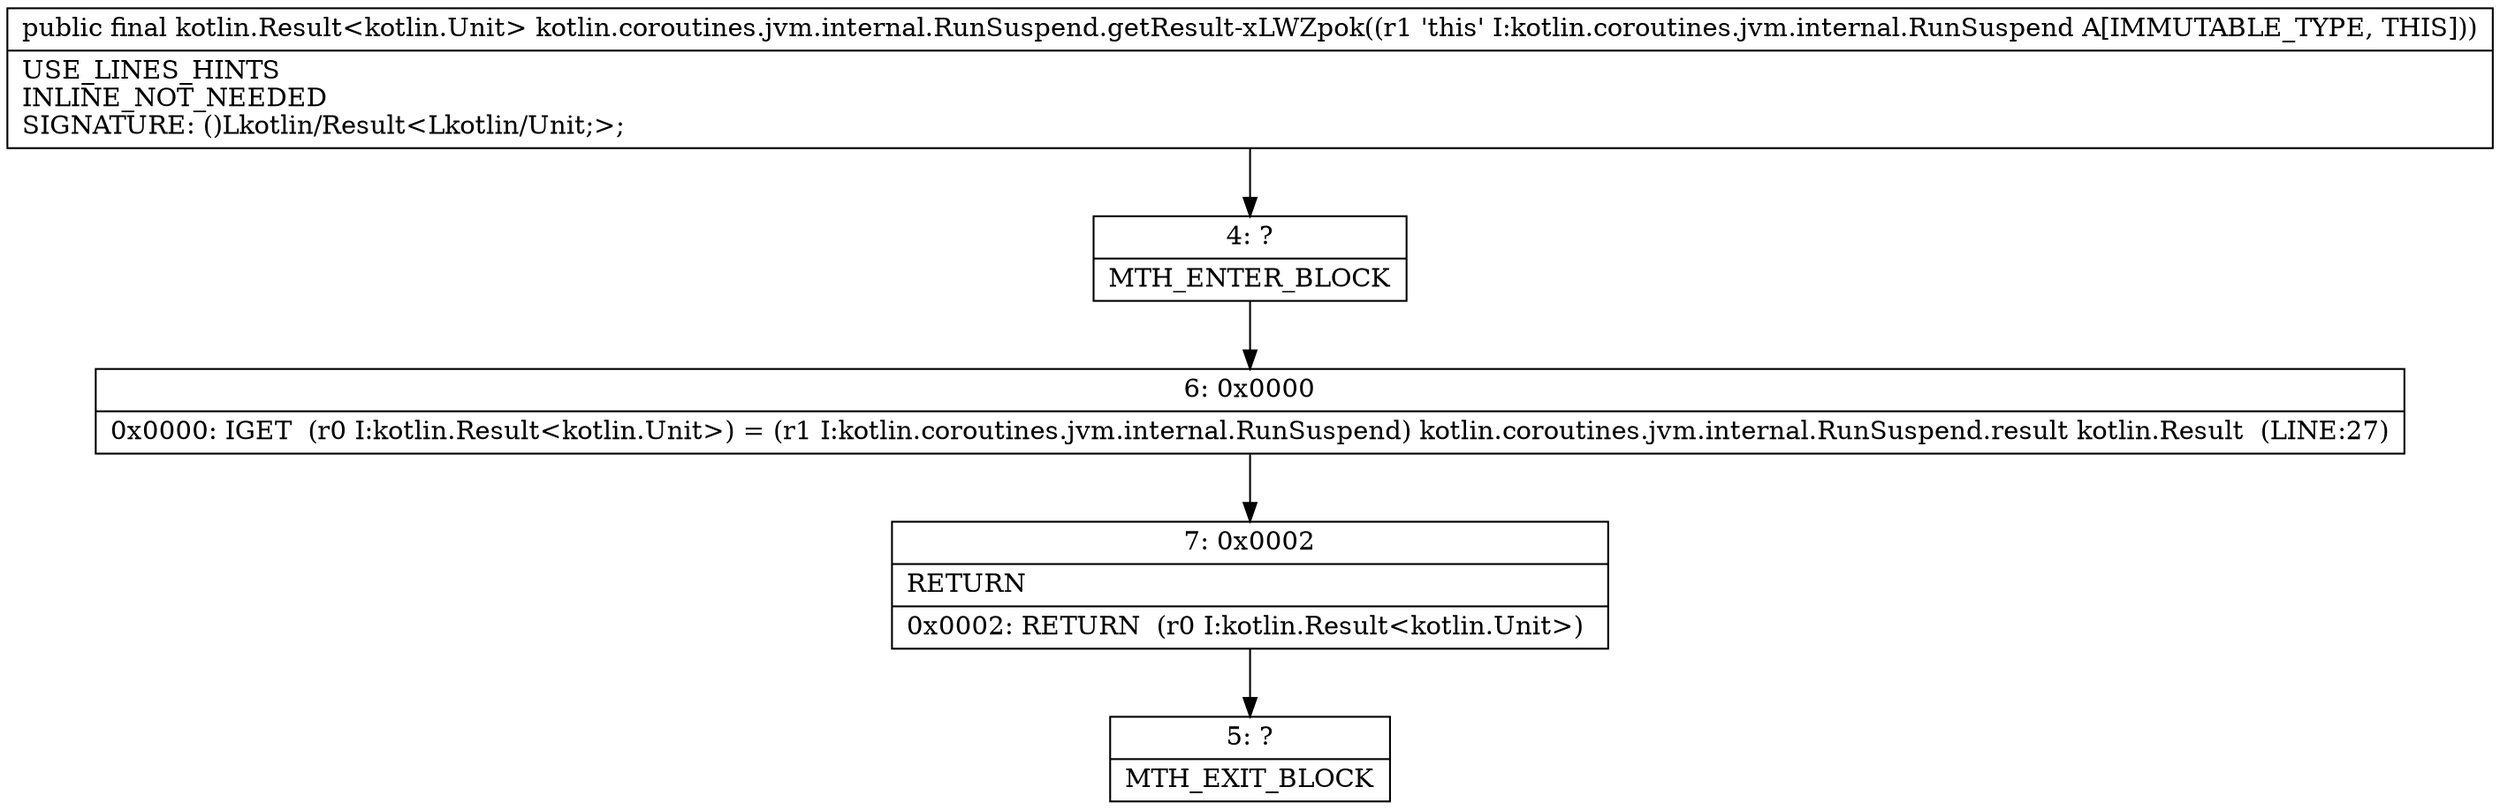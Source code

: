 digraph "CFG forkotlin.coroutines.jvm.internal.RunSuspend.getResult\-xLWZpok()Lkotlin\/Result;" {
Node_4 [shape=record,label="{4\:\ ?|MTH_ENTER_BLOCK\l}"];
Node_6 [shape=record,label="{6\:\ 0x0000|0x0000: IGET  (r0 I:kotlin.Result\<kotlin.Unit\>) = (r1 I:kotlin.coroutines.jvm.internal.RunSuspend) kotlin.coroutines.jvm.internal.RunSuspend.result kotlin.Result  (LINE:27)\l}"];
Node_7 [shape=record,label="{7\:\ 0x0002|RETURN\l|0x0002: RETURN  (r0 I:kotlin.Result\<kotlin.Unit\>) \l}"];
Node_5 [shape=record,label="{5\:\ ?|MTH_EXIT_BLOCK\l}"];
MethodNode[shape=record,label="{public final kotlin.Result\<kotlin.Unit\> kotlin.coroutines.jvm.internal.RunSuspend.getResult\-xLWZpok((r1 'this' I:kotlin.coroutines.jvm.internal.RunSuspend A[IMMUTABLE_TYPE, THIS]))  | USE_LINES_HINTS\lINLINE_NOT_NEEDED\lSIGNATURE: ()Lkotlin\/Result\<Lkotlin\/Unit;\>;\l}"];
MethodNode -> Node_4;Node_4 -> Node_6;
Node_6 -> Node_7;
Node_7 -> Node_5;
}

